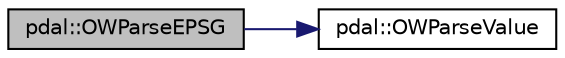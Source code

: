 digraph "pdal::OWParseEPSG"
{
  edge [fontname="Helvetica",fontsize="10",labelfontname="Helvetica",labelfontsize="10"];
  node [fontname="Helvetica",fontsize="10",shape=record];
  rankdir="LR";
  Node1 [label="pdal::OWParseEPSG",height=0.2,width=0.4,color="black", fillcolor="grey75", style="filled", fontcolor="black"];
  Node1 -> Node2 [color="midnightblue",fontsize="10",style="solid",fontname="Helvetica"];
  Node2 [label="pdal::OWParseValue",height=0.2,width=0.4,color="black", fillcolor="white", style="filled",URL="$namespacepdal.html#a3f86bbbc4175d895f09565f3447fc3b9"];
}
